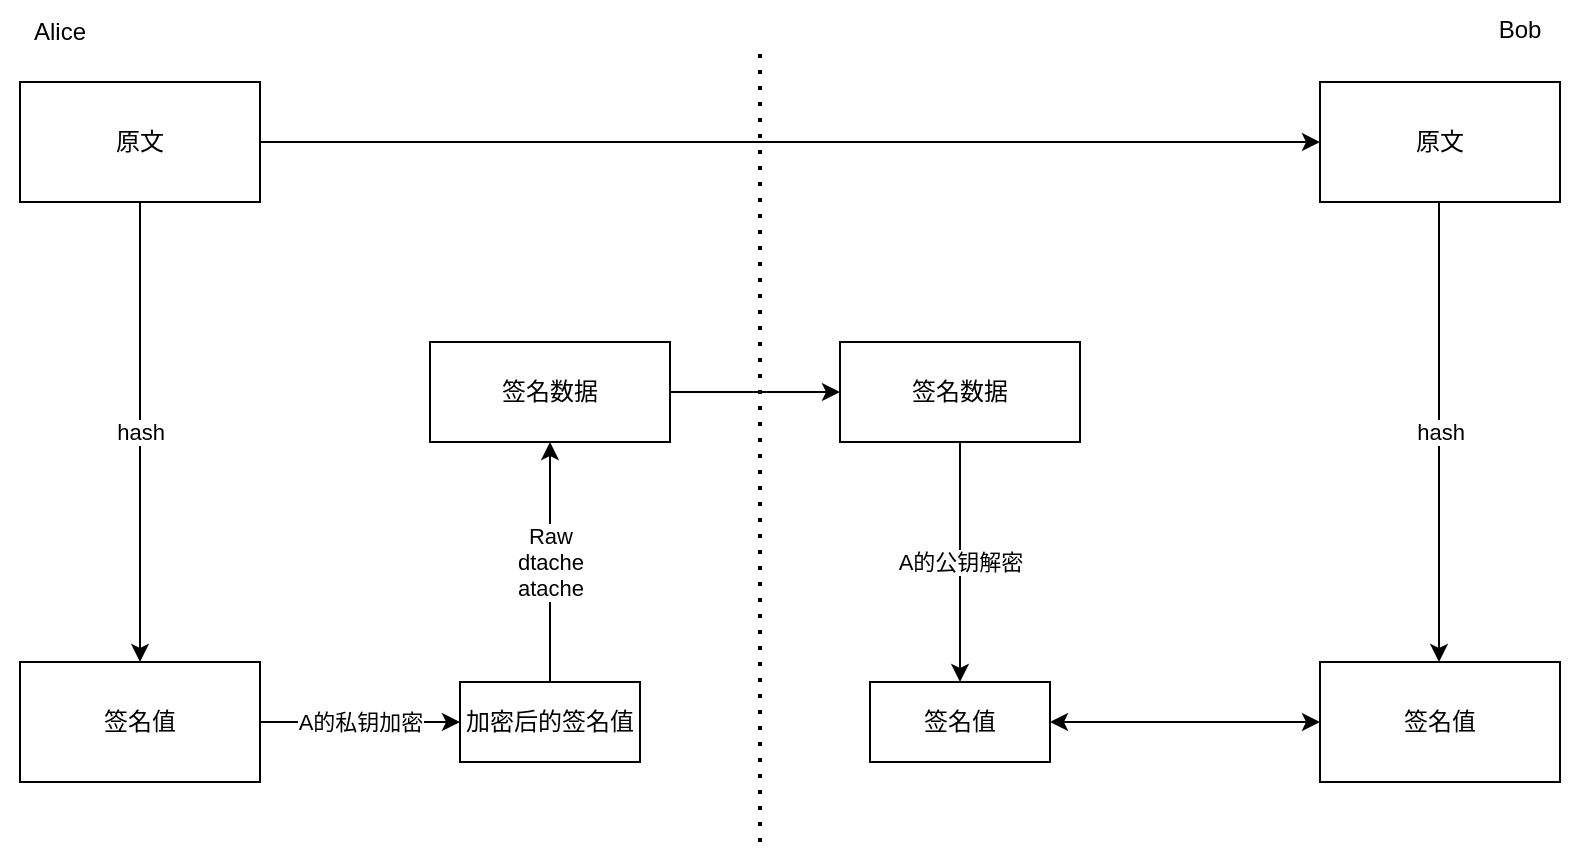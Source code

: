 <mxfile version="20.2.2" type="github">
  <diagram id="1IKJCTbsGaUYKKO47xjI" name="第 1 页">
    <mxGraphModel dx="892" dy="633" grid="1" gridSize="10" guides="1" tooltips="1" connect="1" arrows="1" fold="1" page="1" pageScale="1" pageWidth="827" pageHeight="1169" math="0" shadow="0">
      <root>
        <mxCell id="0" />
        <mxCell id="1" parent="0" />
        <mxCell id="GfMrxpTLSSzK-2QtQXJH-1" value="原文" style="rounded=0;whiteSpace=wrap;html=1;" vertex="1" parent="1">
          <mxGeometry x="30" y="170" width="120" height="60" as="geometry" />
        </mxCell>
        <mxCell id="GfMrxpTLSSzK-2QtQXJH-2" value="原文" style="rounded=0;whiteSpace=wrap;html=1;" vertex="1" parent="1">
          <mxGeometry x="680" y="170" width="120" height="60" as="geometry" />
        </mxCell>
        <mxCell id="GfMrxpTLSSzK-2QtQXJH-3" value="" style="endArrow=classic;html=1;rounded=0;exitX=1;exitY=0.5;exitDx=0;exitDy=0;entryX=0;entryY=0.5;entryDx=0;entryDy=0;" edge="1" parent="1" source="GfMrxpTLSSzK-2QtQXJH-1" target="GfMrxpTLSSzK-2QtQXJH-2">
          <mxGeometry width="50" height="50" relative="1" as="geometry">
            <mxPoint x="310" y="390" as="sourcePoint" />
            <mxPoint x="360" y="340" as="targetPoint" />
          </mxGeometry>
        </mxCell>
        <mxCell id="GfMrxpTLSSzK-2QtQXJH-4" value="签名值" style="rounded=0;whiteSpace=wrap;html=1;" vertex="1" parent="1">
          <mxGeometry x="30" y="460" width="120" height="60" as="geometry" />
        </mxCell>
        <mxCell id="GfMrxpTLSSzK-2QtQXJH-5" value="hash" style="endArrow=classic;html=1;rounded=0;exitX=0.5;exitY=1;exitDx=0;exitDy=0;entryX=0.5;entryY=0;entryDx=0;entryDy=0;" edge="1" parent="1" source="GfMrxpTLSSzK-2QtQXJH-1" target="GfMrxpTLSSzK-2QtQXJH-4">
          <mxGeometry relative="1" as="geometry">
            <mxPoint x="290" y="370" as="sourcePoint" />
            <mxPoint x="390" y="370" as="targetPoint" />
          </mxGeometry>
        </mxCell>
        <mxCell id="GfMrxpTLSSzK-2QtQXJH-6" value="hash" style="edgeLabel;resizable=0;html=1;align=center;verticalAlign=middle;" connectable="0" vertex="1" parent="GfMrxpTLSSzK-2QtQXJH-5">
          <mxGeometry relative="1" as="geometry" />
        </mxCell>
        <mxCell id="GfMrxpTLSSzK-2QtQXJH-7" value="加密后的签名值" style="rounded=0;whiteSpace=wrap;html=1;" vertex="1" parent="1">
          <mxGeometry x="250" y="470" width="90" height="40" as="geometry" />
        </mxCell>
        <mxCell id="GfMrxpTLSSzK-2QtQXJH-8" value="Alice" style="text;html=1;strokeColor=none;fillColor=none;align=center;verticalAlign=middle;whiteSpace=wrap;rounded=0;" vertex="1" parent="1">
          <mxGeometry x="20" y="130" width="60" height="30" as="geometry" />
        </mxCell>
        <mxCell id="GfMrxpTLSSzK-2QtQXJH-9" value="" style="endArrow=classic;html=1;rounded=0;exitX=1;exitY=0.5;exitDx=0;exitDy=0;entryX=0;entryY=0.5;entryDx=0;entryDy=0;" edge="1" parent="1" source="GfMrxpTLSSzK-2QtQXJH-4" target="GfMrxpTLSSzK-2QtQXJH-7">
          <mxGeometry relative="1" as="geometry">
            <mxPoint x="340" y="400" as="sourcePoint" />
            <mxPoint x="440" y="400" as="targetPoint" />
          </mxGeometry>
        </mxCell>
        <mxCell id="GfMrxpTLSSzK-2QtQXJH-10" value="A的私钥加密" style="edgeLabel;resizable=0;html=1;align=center;verticalAlign=middle;" connectable="0" vertex="1" parent="GfMrxpTLSSzK-2QtQXJH-9">
          <mxGeometry relative="1" as="geometry" />
        </mxCell>
        <mxCell id="GfMrxpTLSSzK-2QtQXJH-13" value="签名数据" style="rounded=0;whiteSpace=wrap;html=1;" vertex="1" parent="1">
          <mxGeometry x="235" y="300" width="120" height="50" as="geometry" />
        </mxCell>
        <mxCell id="GfMrxpTLSSzK-2QtQXJH-14" value="" style="endArrow=classic;html=1;rounded=0;exitX=0.5;exitY=0;exitDx=0;exitDy=0;entryX=0.5;entryY=1;entryDx=0;entryDy=0;" edge="1" parent="1" source="GfMrxpTLSSzK-2QtQXJH-7" target="GfMrxpTLSSzK-2QtQXJH-13">
          <mxGeometry relative="1" as="geometry">
            <mxPoint x="340" y="400" as="sourcePoint" />
            <mxPoint x="440" y="400" as="targetPoint" />
          </mxGeometry>
        </mxCell>
        <mxCell id="GfMrxpTLSSzK-2QtQXJH-15" value="Raw&lt;br&gt;dtache&lt;br&gt;atache" style="edgeLabel;resizable=0;html=1;align=center;verticalAlign=middle;" connectable="0" vertex="1" parent="GfMrxpTLSSzK-2QtQXJH-14">
          <mxGeometry relative="1" as="geometry" />
        </mxCell>
        <mxCell id="GfMrxpTLSSzK-2QtQXJH-16" value="" style="endArrow=none;dashed=1;html=1;dashPattern=1 3;strokeWidth=2;rounded=0;" edge="1" parent="1">
          <mxGeometry width="50" height="50" relative="1" as="geometry">
            <mxPoint x="400" y="550" as="sourcePoint" />
            <mxPoint x="400" y="150" as="targetPoint" />
          </mxGeometry>
        </mxCell>
        <mxCell id="GfMrxpTLSSzK-2QtQXJH-17" value="" style="endArrow=classic;html=1;rounded=0;exitX=1;exitY=0.5;exitDx=0;exitDy=0;entryX=0;entryY=0.5;entryDx=0;entryDy=0;" edge="1" parent="1" source="GfMrxpTLSSzK-2QtQXJH-13" target="GfMrxpTLSSzK-2QtQXJH-18">
          <mxGeometry width="50" height="50" relative="1" as="geometry">
            <mxPoint x="360" y="330" as="sourcePoint" />
            <mxPoint x="440" y="330" as="targetPoint" />
          </mxGeometry>
        </mxCell>
        <mxCell id="GfMrxpTLSSzK-2QtQXJH-18" value="签名数据" style="rounded=0;whiteSpace=wrap;html=1;" vertex="1" parent="1">
          <mxGeometry x="440" y="300" width="120" height="50" as="geometry" />
        </mxCell>
        <mxCell id="GfMrxpTLSSzK-2QtQXJH-19" value="签名值" style="rounded=0;whiteSpace=wrap;html=1;" vertex="1" parent="1">
          <mxGeometry x="680" y="460" width="120" height="60" as="geometry" />
        </mxCell>
        <mxCell id="GfMrxpTLSSzK-2QtQXJH-20" value="签名值" style="rounded=0;whiteSpace=wrap;html=1;" vertex="1" parent="1">
          <mxGeometry x="455" y="470" width="90" height="40" as="geometry" />
        </mxCell>
        <mxCell id="GfMrxpTLSSzK-2QtQXJH-21" value="" style="endArrow=classic;startArrow=classic;html=1;rounded=0;exitX=1;exitY=0.5;exitDx=0;exitDy=0;entryX=0;entryY=0.5;entryDx=0;entryDy=0;" edge="1" parent="1" source="GfMrxpTLSSzK-2QtQXJH-20" target="GfMrxpTLSSzK-2QtQXJH-19">
          <mxGeometry width="50" height="50" relative="1" as="geometry">
            <mxPoint x="380" y="440" as="sourcePoint" />
            <mxPoint x="440" y="390" as="targetPoint" />
          </mxGeometry>
        </mxCell>
        <mxCell id="GfMrxpTLSSzK-2QtQXJH-22" value="hash" style="endArrow=classic;html=1;rounded=0;exitX=0.5;exitY=1;exitDx=0;exitDy=0;entryX=0.5;entryY=0;entryDx=0;entryDy=0;" edge="1" parent="1">
          <mxGeometry relative="1" as="geometry">
            <mxPoint x="739.5" y="230" as="sourcePoint" />
            <mxPoint x="739.5" y="460" as="targetPoint" />
          </mxGeometry>
        </mxCell>
        <mxCell id="GfMrxpTLSSzK-2QtQXJH-23" value="hash" style="edgeLabel;resizable=0;html=1;align=center;verticalAlign=middle;" connectable="0" vertex="1" parent="GfMrxpTLSSzK-2QtQXJH-22">
          <mxGeometry relative="1" as="geometry" />
        </mxCell>
        <mxCell id="GfMrxpTLSSzK-2QtQXJH-24" value="" style="endArrow=classic;html=1;rounded=0;exitX=0.5;exitY=1;exitDx=0;exitDy=0;entryX=0.5;entryY=0;entryDx=0;entryDy=0;" edge="1" parent="1" source="GfMrxpTLSSzK-2QtQXJH-18" target="GfMrxpTLSSzK-2QtQXJH-20">
          <mxGeometry relative="1" as="geometry">
            <mxPoint x="370" y="420" as="sourcePoint" />
            <mxPoint x="470" y="420" as="targetPoint" />
          </mxGeometry>
        </mxCell>
        <mxCell id="GfMrxpTLSSzK-2QtQXJH-25" value="A的公钥解密" style="edgeLabel;resizable=0;html=1;align=center;verticalAlign=middle;" connectable="0" vertex="1" parent="GfMrxpTLSSzK-2QtQXJH-24">
          <mxGeometry relative="1" as="geometry" />
        </mxCell>
        <mxCell id="GfMrxpTLSSzK-2QtQXJH-26" value="Bob" style="text;html=1;strokeColor=none;fillColor=none;align=center;verticalAlign=middle;whiteSpace=wrap;rounded=0;" vertex="1" parent="1">
          <mxGeometry x="750" y="129" width="60" height="30" as="geometry" />
        </mxCell>
      </root>
    </mxGraphModel>
  </diagram>
</mxfile>
